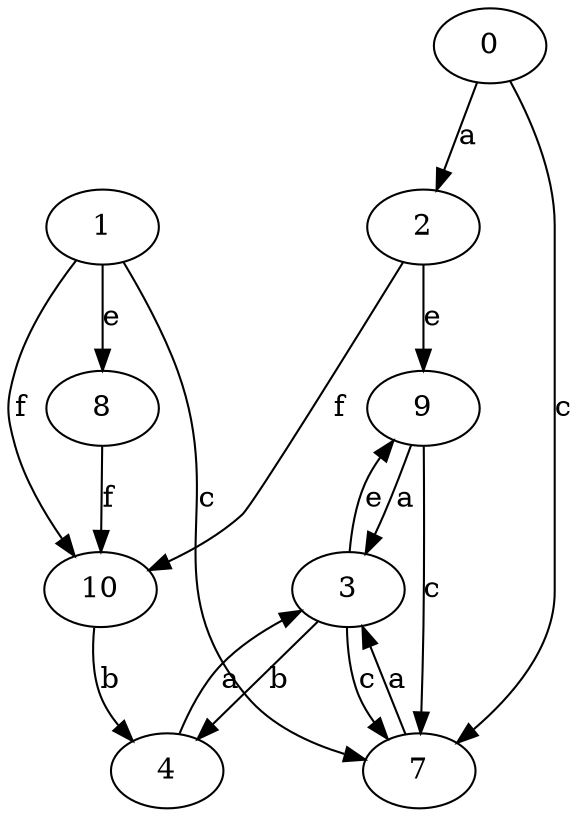 strict digraph  {
2;
3;
4;
0;
1;
7;
8;
9;
10;
2 -> 9  [label=e];
2 -> 10  [label=f];
3 -> 4  [label=b];
3 -> 7  [label=c];
3 -> 9  [label=e];
4 -> 3  [label=a];
0 -> 2  [label=a];
0 -> 7  [label=c];
1 -> 7  [label=c];
1 -> 8  [label=e];
1 -> 10  [label=f];
7 -> 3  [label=a];
8 -> 10  [label=f];
9 -> 3  [label=a];
9 -> 7  [label=c];
10 -> 4  [label=b];
}
